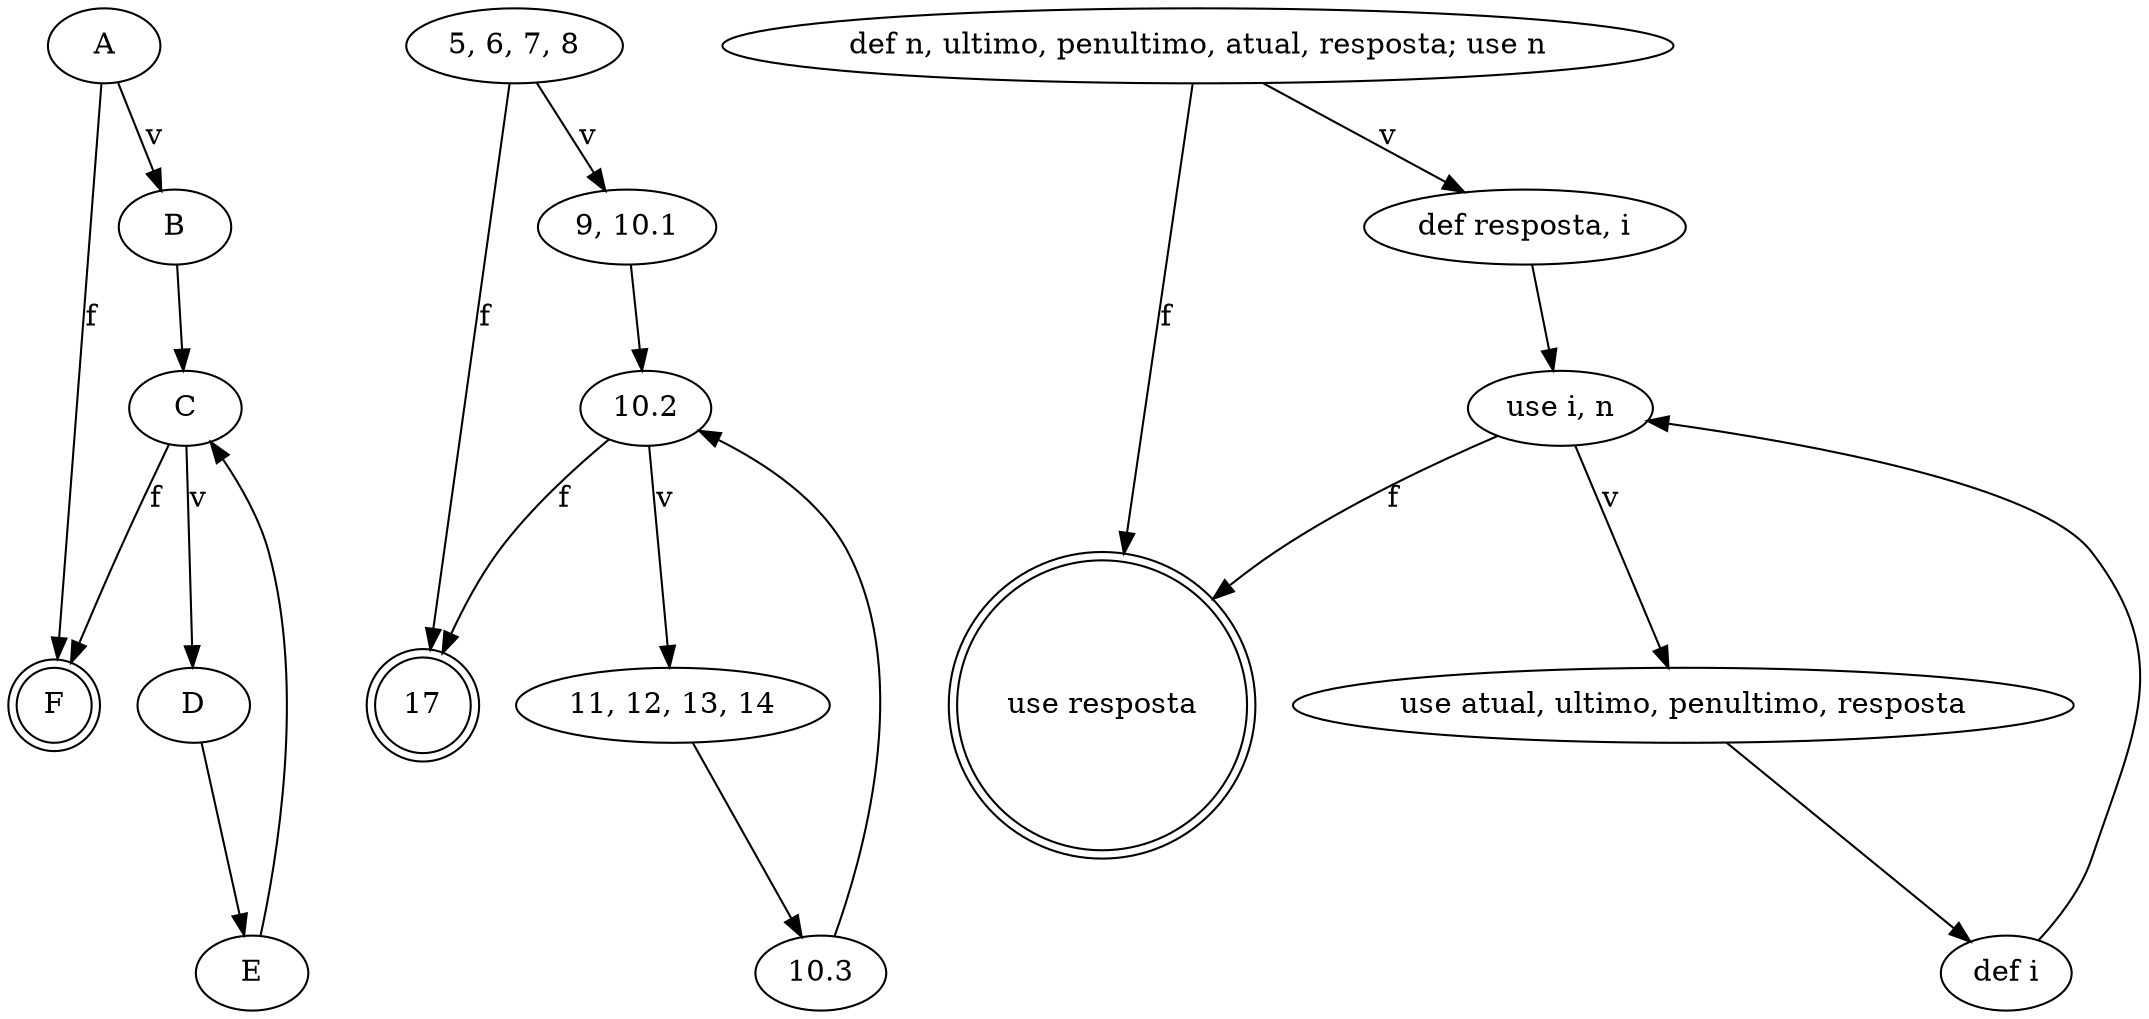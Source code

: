 /* https://neps.academy/br/exercise/F3 
 * Complexidade Ciclomática: 3
 * Caminhos: 
 * 1 - ABCDECF (BASE)
 * 2 - AF
 * 3 - ABCF
*/

digraph {
    subgraph letra{
        "A" -> "F" [label="f"]
        "A" -> "B" [label="v"]
        "B" -> "C"
        "C" -> "D" [label="v"]
        "D" -> "E" 
        "E" -> "C"
        "C" -> "F" [label="f"]
        
        "F" [shape="doublecircle"]
    }

    subgraph linha {
        "5, 6, 7, 8" -> "17" [label="f"]
        "5, 6, 7, 8" -> "9, 10.1" [label="v"]
        "9, 10.1" -> "10.2"
        "10.2" -> "11, 12, 13, 14" [label="v"]
        "11, 12, 13, 14" -> "10.3" 
        "10.3" -> "10.2"
        "10.2" -> "17" [label="f"]
        
        "17" [shape="doublecircle"]
    }

    subgraph def {
        "def n, ultimo, penultimo, atual, resposta; use n" -> "use resposta" [label="f"]
        "def n, ultimo, penultimo, atual, resposta; use n" -> "def resposta, i" [label="v"]
        "def resposta, i" -> "use i, n"
        "use i, n" -> "use atual, ultimo, penultimo, resposta" [label="v"]
        "use atual, ultimo, penultimo, resposta" -> "def i" 
        "def i" -> "use i, n"
        "use i, n" -> "use resposta" [label="f"]
        
        "use resposta" [shape="doublecircle"]
    }
}